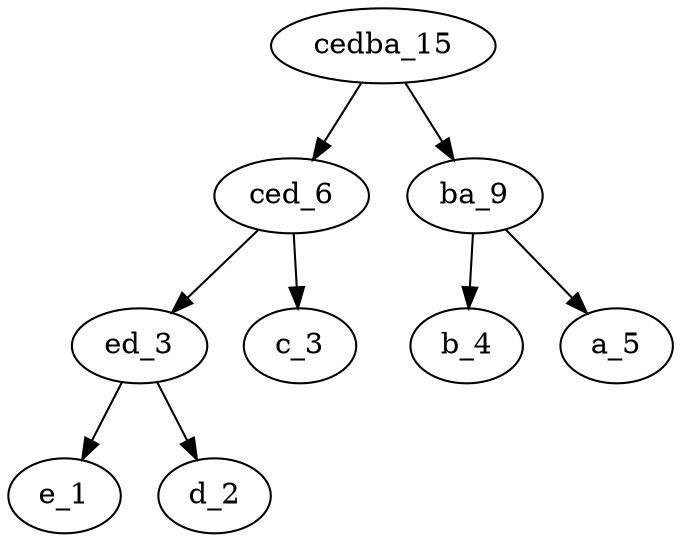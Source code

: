 digraph {
cedba_15 -> ced_6;
ced_6 -> ed_3;
ed_3 -> e_1;
ed_3 -> d_2;
ced_6 -> c_3;
cedba_15 -> ba_9;
ba_9 -> b_4;
ba_9 -> a_5;
}